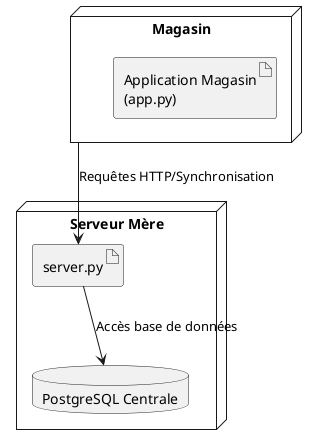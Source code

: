 @startuml
node "Magasin" as   Magasin {
  artifact "Application Magasin\n(app.py)" as AppMagasin
}

node "Serveur Mère" as Server {
  database "PostgreSQL Centrale" as PostgresCentral
  artifact "server.py" as ApiServeur
}

Magasin --> ApiServeur : Requêtes HTTP/Synchronisation
ApiServeur --> PostgresCentral : Accès base de données
@enduml
